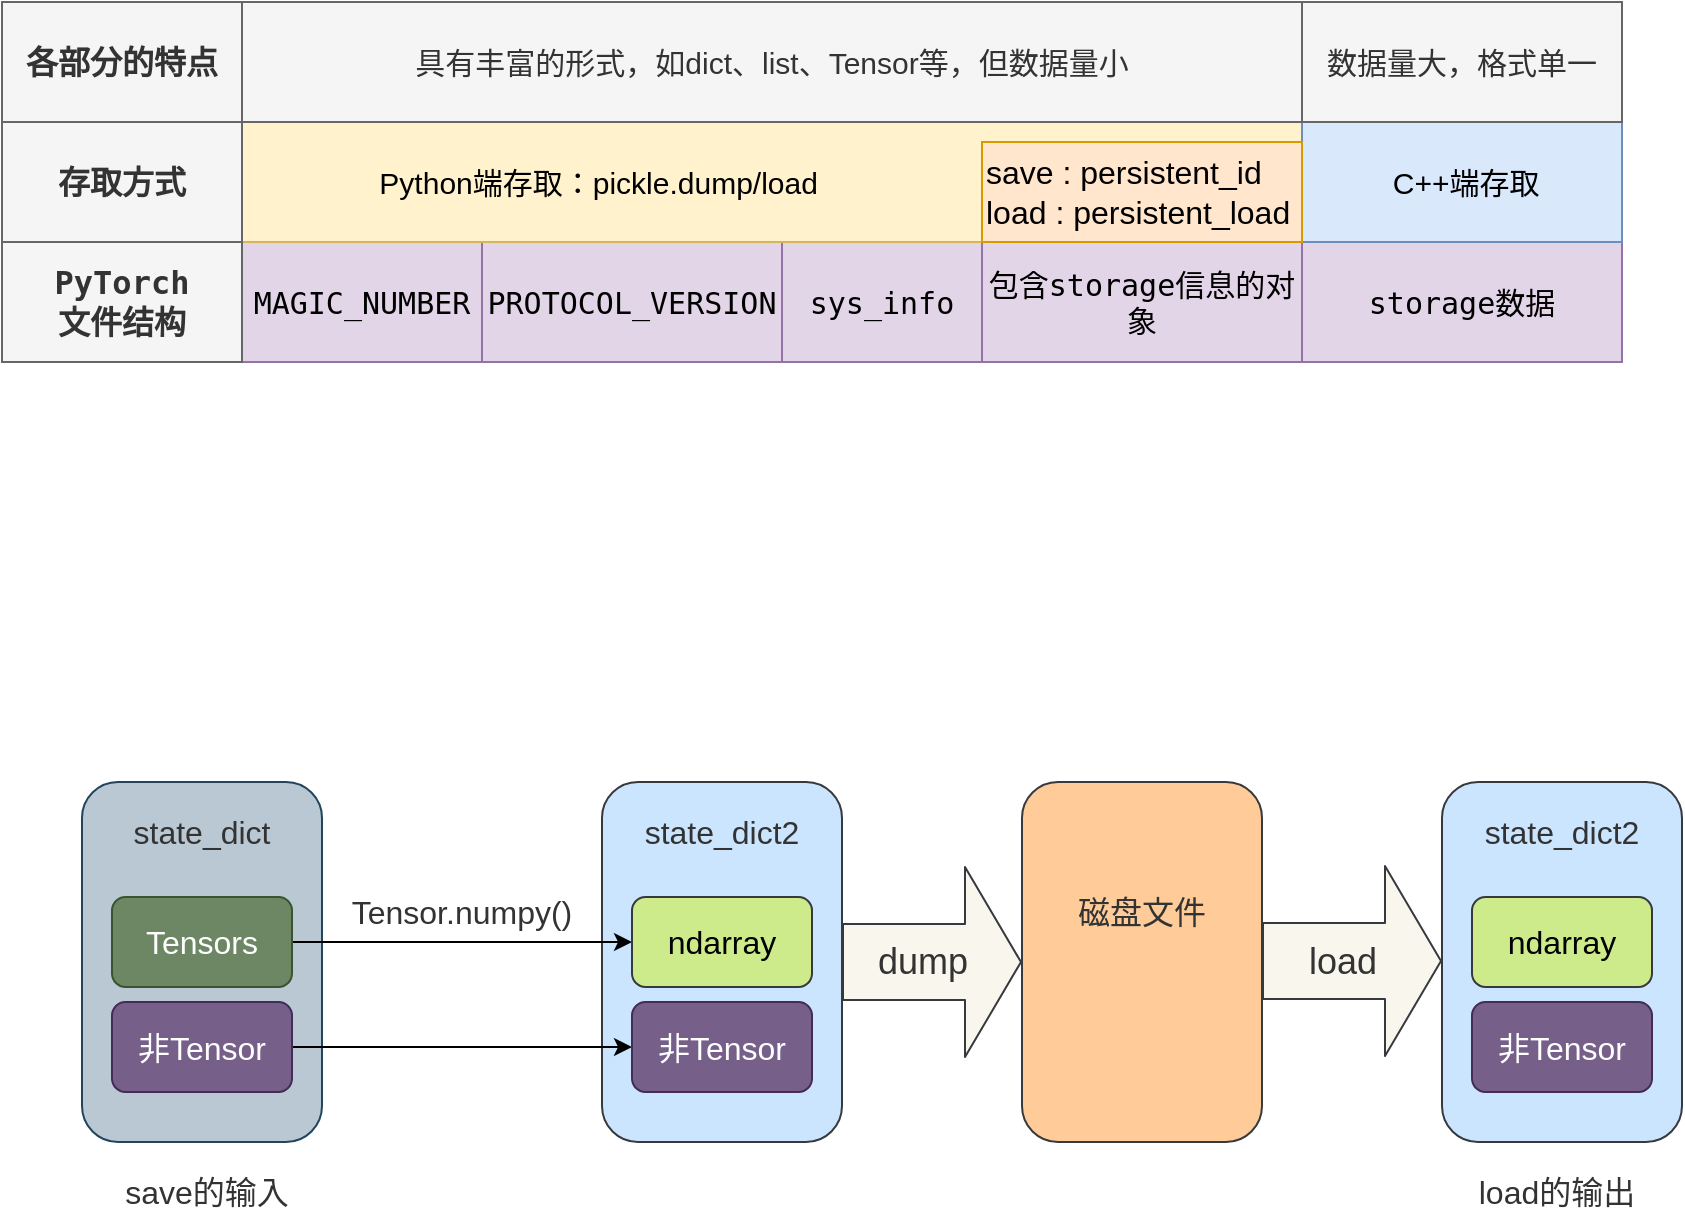 <mxfile version="14.2.9" type="github">
  <diagram id="TA9kZWug_r85C3clJezx" name="Page-1">
    <mxGraphModel dx="817" dy="487" grid="1" gridSize="10" guides="1" tooltips="1" connect="1" arrows="1" fold="1" page="1" pageScale="1" pageWidth="827" pageHeight="1169" math="0" shadow="0">
      <root>
        <mxCell id="0" />
        <mxCell id="1" parent="0" />
        <mxCell id="7_i-U9n6Cbf5A0pLLuEN-24" value="" style="rounded=1;whiteSpace=wrap;html=1;labelBackgroundColor=none;strokeColor=#36393d;fillColor=#cce5ff;fontSize=16;" vertex="1" parent="1">
          <mxGeometry x="310" y="460" width="120" height="180" as="geometry" />
        </mxCell>
        <mxCell id="7_i-U9n6Cbf5A0pLLuEN-1" value="&lt;span style=&quot;font-family: &amp;quot;source code pro&amp;quot;, monospace; font-size: 15px; text-align: left;&quot;&gt;MAGIC_NUMBER&lt;/span&gt;" style="rounded=0;whiteSpace=wrap;html=1;fontSize=15;labelBackgroundColor=none;fillColor=#e1d5e7;strokeColor=#9673a6;" vertex="1" parent="1">
          <mxGeometry x="130" y="190" width="120" height="60" as="geometry" />
        </mxCell>
        <mxCell id="7_i-U9n6Cbf5A0pLLuEN-2" value="&lt;span style=&quot;font-family: &amp;quot;source code pro&amp;quot;, monospace; font-size: 15px; text-align: left;&quot;&gt;PROTOCOL_VERSION&lt;/span&gt;" style="rounded=0;whiteSpace=wrap;html=1;fontSize=15;labelBackgroundColor=none;fillColor=#e1d5e7;strokeColor=#9673a6;" vertex="1" parent="1">
          <mxGeometry x="250" y="190" width="150" height="60" as="geometry" />
        </mxCell>
        <mxCell id="7_i-U9n6Cbf5A0pLLuEN-9" value="" style="edgeStyle=orthogonalEdgeStyle;rounded=0;orthogonalLoop=1;jettySize=auto;html=1;" edge="1" parent="1" source="7_i-U9n6Cbf5A0pLLuEN-3" target="7_i-U9n6Cbf5A0pLLuEN-8">
          <mxGeometry relative="1" as="geometry" />
        </mxCell>
        <mxCell id="7_i-U9n6Cbf5A0pLLuEN-10" value="" style="edgeStyle=orthogonalEdgeStyle;rounded=0;orthogonalLoop=1;jettySize=auto;html=1;fontSize=15;" edge="1" parent="1" source="7_i-U9n6Cbf5A0pLLuEN-3" target="7_i-U9n6Cbf5A0pLLuEN-6">
          <mxGeometry relative="1" as="geometry" />
        </mxCell>
        <mxCell id="7_i-U9n6Cbf5A0pLLuEN-3" value="&lt;span style=&quot;font-family: &amp;quot;source code pro&amp;quot;, monospace; font-size: 15px; text-align: left;&quot;&gt;sys_info&lt;/span&gt;" style="rounded=0;whiteSpace=wrap;html=1;fontSize=15;labelBackgroundColor=none;fillColor=#e1d5e7;strokeColor=#9673a6;" vertex="1" parent="1">
          <mxGeometry x="400" y="190" width="100" height="60" as="geometry" />
        </mxCell>
        <mxCell id="7_i-U9n6Cbf5A0pLLuEN-4" value="&lt;span style=&quot;font-family: &amp;quot;source code pro&amp;quot;, monospace; text-align: left; font-size: 15px;&quot;&gt;&lt;font style=&quot;font-size: 15px&quot;&gt;包含storage信息的对象&lt;/font&gt;&lt;/span&gt;" style="rounded=0;whiteSpace=wrap;html=1;fontSize=15;labelBackgroundColor=none;fillColor=#e1d5e7;strokeColor=#9673a6;" vertex="1" parent="1">
          <mxGeometry x="500" y="190" width="160" height="60" as="geometry" />
        </mxCell>
        <mxCell id="7_i-U9n6Cbf5A0pLLuEN-5" value="&lt;span style=&quot;font-family: &amp;quot;source code pro&amp;quot;, monospace; font-size: 15px; text-align: left;&quot;&gt;storage数据&lt;/span&gt;" style="rounded=0;whiteSpace=wrap;html=1;fontSize=15;labelBackgroundColor=none;fillColor=#e1d5e7;strokeColor=#9673a6;" vertex="1" parent="1">
          <mxGeometry x="660" y="190" width="160" height="60" as="geometry" />
        </mxCell>
        <mxCell id="7_i-U9n6Cbf5A0pLLuEN-6" value="&lt;font&gt;&amp;nbsp; &amp;nbsp; &amp;nbsp; &amp;nbsp; &amp;nbsp; &amp;nbsp; &amp;nbsp; &amp;nbsp; Python端存取：pickle.dump/load&lt;/font&gt;" style="rounded=0;whiteSpace=wrap;html=1;fontSize=15;align=left;fillColor=#fff2cc;strokeColor=#d6b656;" vertex="1" parent="1">
          <mxGeometry x="130" y="130" width="530" height="60" as="geometry" />
        </mxCell>
        <mxCell id="7_i-U9n6Cbf5A0pLLuEN-7" value="&lt;font&gt;&amp;nbsp;C++端存取&lt;/font&gt;" style="rounded=0;whiteSpace=wrap;html=1;fontSize=15;align=center;fillColor=#dae8fc;strokeColor=#6c8ebf;" vertex="1" parent="1">
          <mxGeometry x="660" y="130" width="160" height="60" as="geometry" />
        </mxCell>
        <mxCell id="7_i-U9n6Cbf5A0pLLuEN-8" value="&lt;font style=&quot;font-size: 16px&quot;&gt;save : persistent_id&lt;br&gt;load : persistent_load&lt;/font&gt;" style="rounded=0;whiteSpace=wrap;html=1;align=left;fillColor=#ffe6cc;strokeColor=#d79b00;" vertex="1" parent="1">
          <mxGeometry x="500" y="140" width="160" height="50" as="geometry" />
        </mxCell>
        <mxCell id="7_i-U9n6Cbf5A0pLLuEN-11" value="具有丰富的形式，如dict、list、Tensor等，但数据量小" style="rounded=0;whiteSpace=wrap;html=1;fontSize=15;fillColor=#f5f5f5;strokeColor=#666666;fontColor=#333333;" vertex="1" parent="1">
          <mxGeometry x="130" y="70" width="530" height="60" as="geometry" />
        </mxCell>
        <mxCell id="7_i-U9n6Cbf5A0pLLuEN-12" value="数据量大，格式单一" style="rounded=0;whiteSpace=wrap;html=1;fontSize=15;fillColor=#f5f5f5;strokeColor=#666666;fontColor=#333333;" vertex="1" parent="1">
          <mxGeometry x="660" y="70" width="160" height="60" as="geometry" />
        </mxCell>
        <mxCell id="7_i-U9n6Cbf5A0pLLuEN-13" value="&lt;span style=&quot;font-family: &amp;quot;source code pro&amp;quot;, monospace; font-size: 16px; text-align: left;&quot;&gt;PyTorch&lt;br style=&quot;font-size: 16px;&quot;&gt;文件结构&lt;/span&gt;" style="rounded=0;whiteSpace=wrap;html=1;fontSize=16;fontStyle=1;fillColor=#f5f5f5;strokeColor=#666666;labelBackgroundColor=none;fontColor=#333333;" vertex="1" parent="1">
          <mxGeometry x="10" y="190" width="120" height="60" as="geometry" />
        </mxCell>
        <mxCell id="7_i-U9n6Cbf5A0pLLuEN-14" value="&lt;span style=&quot;font-family: &amp;quot;source code pro&amp;quot;, monospace; font-size: 16px; text-align: left;&quot;&gt;存取方式&lt;/span&gt;" style="rounded=0;whiteSpace=wrap;html=1;fontSize=16;fontStyle=1;fillColor=#f5f5f5;strokeColor=#666666;labelBackgroundColor=none;fontColor=#333333;" vertex="1" parent="1">
          <mxGeometry x="10" y="130" width="120" height="60" as="geometry" />
        </mxCell>
        <mxCell id="7_i-U9n6Cbf5A0pLLuEN-15" value="&lt;span style=&quot;font-family: &amp;quot;source code pro&amp;quot;, monospace; font-size: 16px; text-align: left;&quot;&gt;各部分的特点&lt;/span&gt;" style="rounded=0;whiteSpace=wrap;html=1;fontSize=16;fontStyle=1;fillColor=#f5f5f5;strokeColor=#666666;labelBackgroundColor=none;fontColor=#333333;" vertex="1" parent="1">
          <mxGeometry x="10" y="70" width="120" height="60" as="geometry" />
        </mxCell>
        <mxCell id="7_i-U9n6Cbf5A0pLLuEN-16" value="" style="rounded=1;whiteSpace=wrap;html=1;labelBackgroundColor=none;strokeColor=#23445d;fillColor=#bac8d3;fontSize=16;" vertex="1" parent="1">
          <mxGeometry x="50" y="460" width="120" height="180" as="geometry" />
        </mxCell>
        <mxCell id="7_i-U9n6Cbf5A0pLLuEN-17" value="state_dict" style="text;html=1;strokeColor=none;fillColor=none;align=center;verticalAlign=middle;whiteSpace=wrap;rounded=0;labelBackgroundColor=none;fontSize=16;fontColor=#333333;" vertex="1" parent="1">
          <mxGeometry x="75" y="470" width="70" height="30" as="geometry" />
        </mxCell>
        <mxCell id="7_i-U9n6Cbf5A0pLLuEN-23" style="edgeStyle=orthogonalEdgeStyle;rounded=0;orthogonalLoop=1;jettySize=auto;html=1;exitX=1;exitY=0.5;exitDx=0;exitDy=0;entryX=0;entryY=0.5;entryDx=0;entryDy=0;fontSize=16;fontColor=#333333;" edge="1" parent="1" source="7_i-U9n6Cbf5A0pLLuEN-19" target="7_i-U9n6Cbf5A0pLLuEN-22">
          <mxGeometry relative="1" as="geometry" />
        </mxCell>
        <mxCell id="7_i-U9n6Cbf5A0pLLuEN-19" value="Tensors" style="rounded=1;whiteSpace=wrap;html=1;labelBackgroundColor=none;strokeColor=#3A5431;fillColor=#6d8764;fontSize=16;fontColor=#ffffff;" vertex="1" parent="1">
          <mxGeometry x="65" y="517.5" width="90" height="45" as="geometry" />
        </mxCell>
        <mxCell id="7_i-U9n6Cbf5A0pLLuEN-28" style="edgeStyle=orthogonalEdgeStyle;rounded=0;orthogonalLoop=1;jettySize=auto;html=1;exitX=1;exitY=0.5;exitDx=0;exitDy=0;entryX=0;entryY=0.5;entryDx=0;entryDy=0;fontSize=16;fontColor=#333333;" edge="1" parent="1" source="7_i-U9n6Cbf5A0pLLuEN-21" target="7_i-U9n6Cbf5A0pLLuEN-27">
          <mxGeometry relative="1" as="geometry" />
        </mxCell>
        <mxCell id="7_i-U9n6Cbf5A0pLLuEN-21" value="非Tensor" style="rounded=1;whiteSpace=wrap;html=1;labelBackgroundColor=none;strokeColor=#432D57;fillColor=#76608a;fontSize=16;fontColor=#ffffff;" vertex="1" parent="1">
          <mxGeometry x="65" y="570" width="90" height="45" as="geometry" />
        </mxCell>
        <mxCell id="7_i-U9n6Cbf5A0pLLuEN-22" value="ndarray" style="rounded=1;whiteSpace=wrap;html=1;labelBackgroundColor=none;strokeColor=#36393d;fillColor=#cdeb8b;fontSize=16;" vertex="1" parent="1">
          <mxGeometry x="325" y="517.5" width="90" height="45" as="geometry" />
        </mxCell>
        <mxCell id="7_i-U9n6Cbf5A0pLLuEN-25" value="state_dict2" style="text;html=1;strokeColor=none;fillColor=none;align=center;verticalAlign=middle;whiteSpace=wrap;rounded=0;labelBackgroundColor=none;fontSize=16;fontColor=#333333;" vertex="1" parent="1">
          <mxGeometry x="335" y="470" width="70" height="30" as="geometry" />
        </mxCell>
        <mxCell id="7_i-U9n6Cbf5A0pLLuEN-27" value="非Tensor" style="rounded=1;whiteSpace=wrap;html=1;labelBackgroundColor=none;strokeColor=#432D57;fillColor=#76608a;fontSize=16;fontColor=#ffffff;" vertex="1" parent="1">
          <mxGeometry x="325" y="570" width="90" height="45" as="geometry" />
        </mxCell>
        <mxCell id="7_i-U9n6Cbf5A0pLLuEN-29" value="Tensor.numpy()" style="text;html=1;strokeColor=none;fillColor=none;align=center;verticalAlign=middle;whiteSpace=wrap;rounded=0;labelBackgroundColor=none;fontSize=16;fontColor=#333333;" vertex="1" parent="1">
          <mxGeometry x="180" y="510" width="120" height="30" as="geometry" />
        </mxCell>
        <mxCell id="7_i-U9n6Cbf5A0pLLuEN-30" value="" style="rounded=1;whiteSpace=wrap;html=1;labelBackgroundColor=none;strokeColor=#36393d;fillColor=#ffcc99;fontSize=16;" vertex="1" parent="1">
          <mxGeometry x="520" y="460" width="120" height="180" as="geometry" />
        </mxCell>
        <mxCell id="7_i-U9n6Cbf5A0pLLuEN-32" value="" style="shape=flexArrow;endArrow=classic;html=1;fontSize=16;fontColor=#333333;entryX=0;entryY=0.5;entryDx=0;entryDy=0;exitX=1;exitY=0.5;exitDx=0;exitDy=0;width=38;endSize=9;endWidth=56;fillColor=#f9f7ed;strokeColor=#36393d;" edge="1" parent="1" source="7_i-U9n6Cbf5A0pLLuEN-24" target="7_i-U9n6Cbf5A0pLLuEN-30">
          <mxGeometry width="50" height="50" relative="1" as="geometry">
            <mxPoint x="430" y="562.5" as="sourcePoint" />
            <mxPoint x="480" y="512.5" as="targetPoint" />
          </mxGeometry>
        </mxCell>
        <mxCell id="7_i-U9n6Cbf5A0pLLuEN-34" value="dump" style="edgeLabel;html=1;align=center;verticalAlign=middle;resizable=0;points=[];fontSize=18;fontColor=#333333;labelBackgroundColor=none;" vertex="1" connectable="0" parent="7_i-U9n6Cbf5A0pLLuEN-32">
          <mxGeometry x="-0.333" y="9" relative="1" as="geometry">
            <mxPoint x="10" y="9" as="offset" />
          </mxGeometry>
        </mxCell>
        <mxCell id="7_i-U9n6Cbf5A0pLLuEN-33" value="磁盘文件" style="text;html=1;strokeColor=none;fillColor=none;align=center;verticalAlign=middle;whiteSpace=wrap;rounded=0;labelBackgroundColor=none;fontSize=16;fontColor=#333333;" vertex="1" parent="1">
          <mxGeometry x="545" y="510" width="70" height="30" as="geometry" />
        </mxCell>
        <mxCell id="7_i-U9n6Cbf5A0pLLuEN-35" value="" style="shape=flexArrow;endArrow=classic;html=1;fontSize=16;fontColor=#333333;entryX=0;entryY=0.5;entryDx=0;entryDy=0;exitX=1;exitY=0.5;exitDx=0;exitDy=0;width=38;endSize=9;endWidth=56;fillColor=#f9f7ed;strokeColor=#36393d;" edge="1" parent="1">
          <mxGeometry width="50" height="50" relative="1" as="geometry">
            <mxPoint x="640" y="549.5" as="sourcePoint" />
            <mxPoint x="730" y="549.5" as="targetPoint" />
          </mxGeometry>
        </mxCell>
        <mxCell id="7_i-U9n6Cbf5A0pLLuEN-36" value="load" style="edgeLabel;html=1;align=center;verticalAlign=middle;resizable=0;points=[];fontSize=18;fontColor=#333333;labelBackgroundColor=none;" vertex="1" connectable="0" parent="7_i-U9n6Cbf5A0pLLuEN-35">
          <mxGeometry x="-0.333" y="9" relative="1" as="geometry">
            <mxPoint x="10" y="9" as="offset" />
          </mxGeometry>
        </mxCell>
        <mxCell id="7_i-U9n6Cbf5A0pLLuEN-40" value="" style="rounded=1;whiteSpace=wrap;html=1;labelBackgroundColor=none;strokeColor=#36393d;fillColor=#cce5ff;fontSize=16;" vertex="1" parent="1">
          <mxGeometry x="730" y="460" width="120" height="180" as="geometry" />
        </mxCell>
        <mxCell id="7_i-U9n6Cbf5A0pLLuEN-41" value="ndarray" style="rounded=1;whiteSpace=wrap;html=1;labelBackgroundColor=none;strokeColor=#36393d;fillColor=#cdeb8b;fontSize=16;" vertex="1" parent="1">
          <mxGeometry x="745" y="517.5" width="90" height="45" as="geometry" />
        </mxCell>
        <mxCell id="7_i-U9n6Cbf5A0pLLuEN-42" value="state_dict2" style="text;html=1;strokeColor=none;fillColor=none;align=center;verticalAlign=middle;whiteSpace=wrap;rounded=0;labelBackgroundColor=none;fontSize=16;fontColor=#333333;" vertex="1" parent="1">
          <mxGeometry x="755" y="470" width="70" height="30" as="geometry" />
        </mxCell>
        <mxCell id="7_i-U9n6Cbf5A0pLLuEN-43" value="非Tensor" style="rounded=1;whiteSpace=wrap;html=1;labelBackgroundColor=none;strokeColor=#432D57;fillColor=#76608a;fontSize=16;fontColor=#ffffff;" vertex="1" parent="1">
          <mxGeometry x="745" y="570" width="90" height="45" as="geometry" />
        </mxCell>
        <mxCell id="7_i-U9n6Cbf5A0pLLuEN-44" value="save的输入" style="text;html=1;strokeColor=none;fillColor=none;align=center;verticalAlign=middle;whiteSpace=wrap;rounded=0;labelBackgroundColor=none;fontSize=16;fontColor=#333333;" vertex="1" parent="1">
          <mxGeometry x="55" y="650" width="115" height="30" as="geometry" />
        </mxCell>
        <mxCell id="7_i-U9n6Cbf5A0pLLuEN-45" value="load的输出" style="text;html=1;strokeColor=none;fillColor=none;align=center;verticalAlign=middle;whiteSpace=wrap;rounded=0;labelBackgroundColor=none;fontSize=16;fontColor=#333333;" vertex="1" parent="1">
          <mxGeometry x="730" y="650" width="115" height="30" as="geometry" />
        </mxCell>
      </root>
    </mxGraphModel>
  </diagram>
</mxfile>
